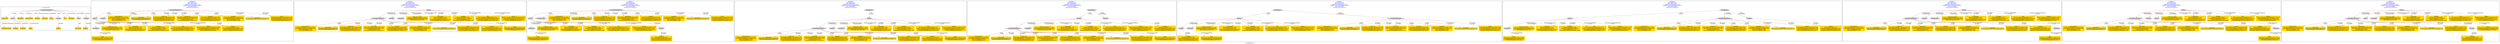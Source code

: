 digraph n0 {
fontcolor="blue"
remincross="true"
label="s28-wildlife-art.csv"
subgraph cluster_0 {
label="1-correct model"
n2[style="filled",color="white",fillcolor="lightgray",label="CulturalHeritageObject1"];
n3[shape="plaintext",style="filled",fillcolor="gold",label="Create Date"];
n4[style="filled",color="white",fillcolor="lightgray",label="Person1"];
n5[shape="plaintext",style="filled",fillcolor="gold",label="Description"];
n6[shape="plaintext",style="filled",fillcolor="gold",label="Measurements"];
n7[shape="plaintext",style="filled",fillcolor="gold",label="Materials"];
n8[shape="plaintext",style="filled",fillcolor="gold",label="Credit Line"];
n9[shape="plaintext",style="filled",fillcolor="gold",label="Owner"];
n10[style="filled",color="white",fillcolor="lightgray",label="Concept1"];
n11[shape="plaintext",style="filled",fillcolor="gold",label="Title"];
n12[shape="plaintext",style="filled",fillcolor="gold",label="ID Number"];
n13[style="filled",color="white",fillcolor="lightgray",label="Place1"];
n14[style="filled",color="white",fillcolor="lightgray",label="Concept2"];
n15[shape="plaintext",style="filled",fillcolor="gold",label="Maker Bio Country"];
n16[shape="plaintext",style="filled",fillcolor="gold",label="birthDate"];
n17[shape="plaintext",style="filled",fillcolor="gold",label="deathDate"];
n18[shape="plaintext",style="filled",fillcolor="gold",label="Maker"];
n19[shape="plaintext",style="filled",fillcolor="gold",label="Place Made"];
n20[shape="plaintext",style="filled",fillcolor="gold",label="Option1"];
n21[shape="plaintext",style="filled",fillcolor="gold",label="Category"];
}
subgraph cluster_1 {
label="candidate 0\nlink coherence:0.0\nnode coherence:0.0\nconfidence:0.651053032111413\nmapping score:0.33923989959269324\ncost:1800.020004\n-precision:0.44-recall:0.42"
n23[style="filled",color="white",fillcolor="lightgray",label="CulturalHeritageObject1"];
n24[style="filled",color="white",fillcolor="lightgray",label="Person1"];
n25[style="filled",color="white",fillcolor="lightgray",label="Concept1"];
n26[style="filled",color="white",fillcolor="lightgray",label="Document1"];
n27[shape="plaintext",style="filled",fillcolor="gold",label="Maker Bio Country\n[Person,biographicalInformation,0.598]\n[CulturalHeritageObject,description,0.247]\n[Document,classLink,0.155]"];
n28[shape="plaintext",style="filled",fillcolor="gold",label="Measurements\n[CulturalHeritageObject,extent,0.859]\n[CulturalHeritageObject,description,0.092]\n[Person,dateOfDeath,0.034]\n[Person,dateOfBirth,0.015]"];
n29[shape="plaintext",style="filled",fillcolor="gold",label="Place Made\n[CulturalHeritageObject,description,0.6]\n[Person,biographicalInformation,0.4]"];
n30[shape="plaintext",style="filled",fillcolor="gold",label="Credit Line\n[CulturalHeritageObject,provenance,0.426]\n[CulturalHeritageObject,rightsHolder,0.274]\n[CulturalHeritageObject,description,0.191]\n[Person,biographicalInformation,0.109]"];
n31[shape="plaintext",style="filled",fillcolor="gold",label="Description\n[CulturalHeritageObject,description,0.683]\n[Person,biographicalInformation,0.279]\n[Concept,prefLabel,0.021]\n[CulturalHeritageObject,extent,0.017]"];
n32[shape="plaintext",style="filled",fillcolor="gold",label="Create Date\n[Person,dateOfBirth,0.454]\n[Person,dateOfDeath,0.323]\n[CulturalHeritageObject,description,0.153]\n[CulturalHeritageObject,extent,0.071]"];
n33[shape="plaintext",style="filled",fillcolor="gold",label="Materials\n[CulturalHeritageObject,medium,0.99]\n[Person,biographicalInformation,0.006]\n[CulturalHeritageObject,description,0.003]\n[CulturalHeritageObject,extent,0.001]"];
n34[shape="plaintext",style="filled",fillcolor="gold",label="birthDate\n[Person,dateOfBirth,0.602]\n[CulturalHeritageObject,created,0.2]\n[Person,dateOfDeath,0.128]\n[CulturalHeritageObject,description,0.069]"];
n35[shape="plaintext",style="filled",fillcolor="gold",label="Title\n[Person,biographicalInformation,0.323]\n[Person,countryAssociatedWithThePerson,0.315]\n[CulturalHeritageObject,description,0.305]\n[CulturalHeritageObject,provenance,0.057]"];
n36[shape="plaintext",style="filled",fillcolor="gold",label="deathDate\n[CulturalHeritageObject,created,0.441]\n[CulturalHeritageObject,description,0.362]\n[Person,dateOfDeath,0.108]\n[Person,dateOfBirth,0.088]"];
n37[shape="plaintext",style="filled",fillcolor="gold",label="Category\n[Concept,prefLabel,0.781]\n[CulturalHeritageObject,description,0.163]\n[Person,biographicalInformation,0.049]\n[Document,columnSubClassOfLink,0.007]"];
n38[shape="plaintext",style="filled",fillcolor="gold",label="ID Number\n[CulturalHeritageObject,accessionNumber,1.0]"];
n39[shape="plaintext",style="filled",fillcolor="gold",label="Owner\n[CulturalHeritageObject,rightsHolder,0.581]\n[CulturalHeritageObject,provenance,0.249]\n[CulturalHeritageObject,description,0.103]\n[Person,biographicalInformation,0.067]"];
n40[shape="plaintext",style="filled",fillcolor="gold",label="Option1\n[Person,countryAssociatedWithThePerson,0.607]\n[CulturalHeritageObject,description,0.197]\n[CulturalHeritageObject,provenance,0.109]\n[Person,nameOfThePerson,0.087]"];
n41[shape="plaintext",style="filled",fillcolor="gold",label="Maker\n[Document,columnSubClassOfLink,0.821]\n[CulturalHeritageObject,description,0.098]\n[CulturalHeritageObject,title,0.081]"];
}
subgraph cluster_2 {
label="candidate 1\nlink coherence:0.0\nnode coherence:0.0\nconfidence:0.651053032111413\nmapping score:0.33923989959269324\ncost:1800.030006\n-precision:0.44-recall:0.42"
n43[style="filled",color="white",fillcolor="lightgray",label="Person1"];
n44[style="filled",color="white",fillcolor="lightgray",label="CulturalHeritageObject1"];
n45[style="filled",color="white",fillcolor="lightgray",label="Concept1"];
n46[style="filled",color="white",fillcolor="lightgray",label="Document1"];
n47[shape="plaintext",style="filled",fillcolor="gold",label="Maker Bio Country\n[Person,biographicalInformation,0.598]\n[CulturalHeritageObject,description,0.247]\n[Document,classLink,0.155]"];
n48[shape="plaintext",style="filled",fillcolor="gold",label="Measurements\n[CulturalHeritageObject,extent,0.859]\n[CulturalHeritageObject,description,0.092]\n[Person,dateOfDeath,0.034]\n[Person,dateOfBirth,0.015]"];
n49[shape="plaintext",style="filled",fillcolor="gold",label="Place Made\n[CulturalHeritageObject,description,0.6]\n[Person,biographicalInformation,0.4]"];
n50[shape="plaintext",style="filled",fillcolor="gold",label="Credit Line\n[CulturalHeritageObject,provenance,0.426]\n[CulturalHeritageObject,rightsHolder,0.274]\n[CulturalHeritageObject,description,0.191]\n[Person,biographicalInformation,0.109]"];
n51[shape="plaintext",style="filled",fillcolor="gold",label="Description\n[CulturalHeritageObject,description,0.683]\n[Person,biographicalInformation,0.279]\n[Concept,prefLabel,0.021]\n[CulturalHeritageObject,extent,0.017]"];
n52[shape="plaintext",style="filled",fillcolor="gold",label="Create Date\n[Person,dateOfBirth,0.454]\n[Person,dateOfDeath,0.323]\n[CulturalHeritageObject,description,0.153]\n[CulturalHeritageObject,extent,0.071]"];
n53[shape="plaintext",style="filled",fillcolor="gold",label="Materials\n[CulturalHeritageObject,medium,0.99]\n[Person,biographicalInformation,0.006]\n[CulturalHeritageObject,description,0.003]\n[CulturalHeritageObject,extent,0.001]"];
n54[shape="plaintext",style="filled",fillcolor="gold",label="birthDate\n[Person,dateOfBirth,0.602]\n[CulturalHeritageObject,created,0.2]\n[Person,dateOfDeath,0.128]\n[CulturalHeritageObject,description,0.069]"];
n55[shape="plaintext",style="filled",fillcolor="gold",label="Title\n[Person,biographicalInformation,0.323]\n[Person,countryAssociatedWithThePerson,0.315]\n[CulturalHeritageObject,description,0.305]\n[CulturalHeritageObject,provenance,0.057]"];
n56[shape="plaintext",style="filled",fillcolor="gold",label="deathDate\n[CulturalHeritageObject,created,0.441]\n[CulturalHeritageObject,description,0.362]\n[Person,dateOfDeath,0.108]\n[Person,dateOfBirth,0.088]"];
n57[shape="plaintext",style="filled",fillcolor="gold",label="Category\n[Concept,prefLabel,0.781]\n[CulturalHeritageObject,description,0.163]\n[Person,biographicalInformation,0.049]\n[Document,columnSubClassOfLink,0.007]"];
n58[shape="plaintext",style="filled",fillcolor="gold",label="ID Number\n[CulturalHeritageObject,accessionNumber,1.0]"];
n59[shape="plaintext",style="filled",fillcolor="gold",label="Owner\n[CulturalHeritageObject,rightsHolder,0.581]\n[CulturalHeritageObject,provenance,0.249]\n[CulturalHeritageObject,description,0.103]\n[Person,biographicalInformation,0.067]"];
n60[shape="plaintext",style="filled",fillcolor="gold",label="Option1\n[Person,countryAssociatedWithThePerson,0.607]\n[CulturalHeritageObject,description,0.197]\n[CulturalHeritageObject,provenance,0.109]\n[Person,nameOfThePerson,0.087]"];
n61[shape="plaintext",style="filled",fillcolor="gold",label="Maker\n[Document,columnSubClassOfLink,0.821]\n[CulturalHeritageObject,description,0.098]\n[CulturalHeritageObject,title,0.081]"];
}
subgraph cluster_3 {
label="candidate 2\nlink coherence:0.0\nnode coherence:0.0\nconfidence:0.651053032111413\nmapping score:0.33923989959269324\ncost:1900.020004\n-precision:0.42-recall:0.42"
n63[style="filled",color="white",fillcolor="lightgray",label="CulturalHeritageObject1"];
n64[style="filled",color="white",fillcolor="lightgray",label="Person1"];
n65[style="filled",color="white",fillcolor="lightgray",label="ConceptScheme1"];
n66[style="filled",color="white",fillcolor="lightgray",label="Document1"];
n67[style="filled",color="white",fillcolor="lightgray",label="Concept1"];
n68[shape="plaintext",style="filled",fillcolor="gold",label="Maker Bio Country\n[Person,biographicalInformation,0.598]\n[CulturalHeritageObject,description,0.247]\n[Document,classLink,0.155]"];
n69[shape="plaintext",style="filled",fillcolor="gold",label="Measurements\n[CulturalHeritageObject,extent,0.859]\n[CulturalHeritageObject,description,0.092]\n[Person,dateOfDeath,0.034]\n[Person,dateOfBirth,0.015]"];
n70[shape="plaintext",style="filled",fillcolor="gold",label="Place Made\n[CulturalHeritageObject,description,0.6]\n[Person,biographicalInformation,0.4]"];
n71[shape="plaintext",style="filled",fillcolor="gold",label="Credit Line\n[CulturalHeritageObject,provenance,0.426]\n[CulturalHeritageObject,rightsHolder,0.274]\n[CulturalHeritageObject,description,0.191]\n[Person,biographicalInformation,0.109]"];
n72[shape="plaintext",style="filled",fillcolor="gold",label="Description\n[CulturalHeritageObject,description,0.683]\n[Person,biographicalInformation,0.279]\n[Concept,prefLabel,0.021]\n[CulturalHeritageObject,extent,0.017]"];
n73[shape="plaintext",style="filled",fillcolor="gold",label="Create Date\n[Person,dateOfBirth,0.454]\n[Person,dateOfDeath,0.323]\n[CulturalHeritageObject,description,0.153]\n[CulturalHeritageObject,extent,0.071]"];
n74[shape="plaintext",style="filled",fillcolor="gold",label="Materials\n[CulturalHeritageObject,medium,0.99]\n[Person,biographicalInformation,0.006]\n[CulturalHeritageObject,description,0.003]\n[CulturalHeritageObject,extent,0.001]"];
n75[shape="plaintext",style="filled",fillcolor="gold",label="birthDate\n[Person,dateOfBirth,0.602]\n[CulturalHeritageObject,created,0.2]\n[Person,dateOfDeath,0.128]\n[CulturalHeritageObject,description,0.069]"];
n76[shape="plaintext",style="filled",fillcolor="gold",label="Title\n[Person,biographicalInformation,0.323]\n[Person,countryAssociatedWithThePerson,0.315]\n[CulturalHeritageObject,description,0.305]\n[CulturalHeritageObject,provenance,0.057]"];
n77[shape="plaintext",style="filled",fillcolor="gold",label="deathDate\n[CulturalHeritageObject,created,0.441]\n[CulturalHeritageObject,description,0.362]\n[Person,dateOfDeath,0.108]\n[Person,dateOfBirth,0.088]"];
n78[shape="plaintext",style="filled",fillcolor="gold",label="Category\n[Concept,prefLabel,0.781]\n[CulturalHeritageObject,description,0.163]\n[Person,biographicalInformation,0.049]\n[Document,columnSubClassOfLink,0.007]"];
n79[shape="plaintext",style="filled",fillcolor="gold",label="ID Number\n[CulturalHeritageObject,accessionNumber,1.0]"];
n80[shape="plaintext",style="filled",fillcolor="gold",label="Owner\n[CulturalHeritageObject,rightsHolder,0.581]\n[CulturalHeritageObject,provenance,0.249]\n[CulturalHeritageObject,description,0.103]\n[Person,biographicalInformation,0.067]"];
n81[shape="plaintext",style="filled",fillcolor="gold",label="Option1\n[Person,countryAssociatedWithThePerson,0.607]\n[CulturalHeritageObject,description,0.197]\n[CulturalHeritageObject,provenance,0.109]\n[Person,nameOfThePerson,0.087]"];
n82[shape="plaintext",style="filled",fillcolor="gold",label="Maker\n[Document,columnSubClassOfLink,0.821]\n[CulturalHeritageObject,description,0.098]\n[CulturalHeritageObject,title,0.081]"];
}
subgraph cluster_4 {
label="candidate 3\nlink coherence:0.0\nnode coherence:0.0\nconfidence:0.651053032111413\nmapping score:0.33923989959269324\ncost:1900.030006\n-precision:0.42-recall:0.42"
n84[style="filled",color="white",fillcolor="lightgray",label="Person1"];
n85[style="filled",color="white",fillcolor="lightgray",label="CulturalHeritageObject1"];
n86[style="filled",color="white",fillcolor="lightgray",label="Concept1"];
n87[style="filled",color="white",fillcolor="lightgray",label="Document1"];
n88[style="filled",color="white",fillcolor="lightgray",label="ProvidedCHO1"];
n89[shape="plaintext",style="filled",fillcolor="gold",label="Maker Bio Country\n[Person,biographicalInformation,0.598]\n[CulturalHeritageObject,description,0.247]\n[Document,classLink,0.155]"];
n90[shape="plaintext",style="filled",fillcolor="gold",label="Measurements\n[CulturalHeritageObject,extent,0.859]\n[CulturalHeritageObject,description,0.092]\n[Person,dateOfDeath,0.034]\n[Person,dateOfBirth,0.015]"];
n91[shape="plaintext",style="filled",fillcolor="gold",label="Place Made\n[CulturalHeritageObject,description,0.6]\n[Person,biographicalInformation,0.4]"];
n92[shape="plaintext",style="filled",fillcolor="gold",label="Credit Line\n[CulturalHeritageObject,provenance,0.426]\n[CulturalHeritageObject,rightsHolder,0.274]\n[CulturalHeritageObject,description,0.191]\n[Person,biographicalInformation,0.109]"];
n93[shape="plaintext",style="filled",fillcolor="gold",label="Description\n[CulturalHeritageObject,description,0.683]\n[Person,biographicalInformation,0.279]\n[Concept,prefLabel,0.021]\n[CulturalHeritageObject,extent,0.017]"];
n94[shape="plaintext",style="filled",fillcolor="gold",label="Create Date\n[Person,dateOfBirth,0.454]\n[Person,dateOfDeath,0.323]\n[CulturalHeritageObject,description,0.153]\n[CulturalHeritageObject,extent,0.071]"];
n95[shape="plaintext",style="filled",fillcolor="gold",label="Materials\n[CulturalHeritageObject,medium,0.99]\n[Person,biographicalInformation,0.006]\n[CulturalHeritageObject,description,0.003]\n[CulturalHeritageObject,extent,0.001]"];
n96[shape="plaintext",style="filled",fillcolor="gold",label="birthDate\n[Person,dateOfBirth,0.602]\n[CulturalHeritageObject,created,0.2]\n[Person,dateOfDeath,0.128]\n[CulturalHeritageObject,description,0.069]"];
n97[shape="plaintext",style="filled",fillcolor="gold",label="Title\n[Person,biographicalInformation,0.323]\n[Person,countryAssociatedWithThePerson,0.315]\n[CulturalHeritageObject,description,0.305]\n[CulturalHeritageObject,provenance,0.057]"];
n98[shape="plaintext",style="filled",fillcolor="gold",label="deathDate\n[CulturalHeritageObject,created,0.441]\n[CulturalHeritageObject,description,0.362]\n[Person,dateOfDeath,0.108]\n[Person,dateOfBirth,0.088]"];
n99[shape="plaintext",style="filled",fillcolor="gold",label="Category\n[Concept,prefLabel,0.781]\n[CulturalHeritageObject,description,0.163]\n[Person,biographicalInformation,0.049]\n[Document,columnSubClassOfLink,0.007]"];
n100[shape="plaintext",style="filled",fillcolor="gold",label="ID Number\n[CulturalHeritageObject,accessionNumber,1.0]"];
n101[shape="plaintext",style="filled",fillcolor="gold",label="Owner\n[CulturalHeritageObject,rightsHolder,0.581]\n[CulturalHeritageObject,provenance,0.249]\n[CulturalHeritageObject,description,0.103]\n[Person,biographicalInformation,0.067]"];
n102[shape="plaintext",style="filled",fillcolor="gold",label="Option1\n[Person,countryAssociatedWithThePerson,0.607]\n[CulturalHeritageObject,description,0.197]\n[CulturalHeritageObject,provenance,0.109]\n[Person,nameOfThePerson,0.087]"];
n103[shape="plaintext",style="filled",fillcolor="gold",label="Maker\n[Document,columnSubClassOfLink,0.821]\n[CulturalHeritageObject,description,0.098]\n[CulturalHeritageObject,title,0.081]"];
}
subgraph cluster_5 {
label="candidate 4\nlink coherence:0.0\nnode coherence:0.0\nconfidence:0.651053032111413\nmapping score:0.33923989959269324\ncost:1900.030006\n-precision:0.42-recall:0.42"
n105[style="filled",color="white",fillcolor="lightgray",label="Person1"];
n106[style="filled",color="white",fillcolor="lightgray",label="CulturalHeritageObject1"];
n107[style="filled",color="white",fillcolor="lightgray",label="Document1"];
n108[style="filled",color="white",fillcolor="lightgray",label="ProvidedCHO1"];
n109[style="filled",color="white",fillcolor="lightgray",label="Concept1"];
n110[shape="plaintext",style="filled",fillcolor="gold",label="Maker Bio Country\n[Person,biographicalInformation,0.598]\n[CulturalHeritageObject,description,0.247]\n[Document,classLink,0.155]"];
n111[shape="plaintext",style="filled",fillcolor="gold",label="Measurements\n[CulturalHeritageObject,extent,0.859]\n[CulturalHeritageObject,description,0.092]\n[Person,dateOfDeath,0.034]\n[Person,dateOfBirth,0.015]"];
n112[shape="plaintext",style="filled",fillcolor="gold",label="Place Made\n[CulturalHeritageObject,description,0.6]\n[Person,biographicalInformation,0.4]"];
n113[shape="plaintext",style="filled",fillcolor="gold",label="Credit Line\n[CulturalHeritageObject,provenance,0.426]\n[CulturalHeritageObject,rightsHolder,0.274]\n[CulturalHeritageObject,description,0.191]\n[Person,biographicalInformation,0.109]"];
n114[shape="plaintext",style="filled",fillcolor="gold",label="Description\n[CulturalHeritageObject,description,0.683]\n[Person,biographicalInformation,0.279]\n[Concept,prefLabel,0.021]\n[CulturalHeritageObject,extent,0.017]"];
n115[shape="plaintext",style="filled",fillcolor="gold",label="Create Date\n[Person,dateOfBirth,0.454]\n[Person,dateOfDeath,0.323]\n[CulturalHeritageObject,description,0.153]\n[CulturalHeritageObject,extent,0.071]"];
n116[shape="plaintext",style="filled",fillcolor="gold",label="Materials\n[CulturalHeritageObject,medium,0.99]\n[Person,biographicalInformation,0.006]\n[CulturalHeritageObject,description,0.003]\n[CulturalHeritageObject,extent,0.001]"];
n117[shape="plaintext",style="filled",fillcolor="gold",label="birthDate\n[Person,dateOfBirth,0.602]\n[CulturalHeritageObject,created,0.2]\n[Person,dateOfDeath,0.128]\n[CulturalHeritageObject,description,0.069]"];
n118[shape="plaintext",style="filled",fillcolor="gold",label="Title\n[Person,biographicalInformation,0.323]\n[Person,countryAssociatedWithThePerson,0.315]\n[CulturalHeritageObject,description,0.305]\n[CulturalHeritageObject,provenance,0.057]"];
n119[shape="plaintext",style="filled",fillcolor="gold",label="deathDate\n[CulturalHeritageObject,created,0.441]\n[CulturalHeritageObject,description,0.362]\n[Person,dateOfDeath,0.108]\n[Person,dateOfBirth,0.088]"];
n120[shape="plaintext",style="filled",fillcolor="gold",label="Category\n[Concept,prefLabel,0.781]\n[CulturalHeritageObject,description,0.163]\n[Person,biographicalInformation,0.049]\n[Document,columnSubClassOfLink,0.007]"];
n121[shape="plaintext",style="filled",fillcolor="gold",label="ID Number\n[CulturalHeritageObject,accessionNumber,1.0]"];
n122[shape="plaintext",style="filled",fillcolor="gold",label="Owner\n[CulturalHeritageObject,rightsHolder,0.581]\n[CulturalHeritageObject,provenance,0.249]\n[CulturalHeritageObject,description,0.103]\n[Person,biographicalInformation,0.067]"];
n123[shape="plaintext",style="filled",fillcolor="gold",label="Option1\n[Person,countryAssociatedWithThePerson,0.607]\n[CulturalHeritageObject,description,0.197]\n[CulturalHeritageObject,provenance,0.109]\n[Person,nameOfThePerson,0.087]"];
n124[shape="plaintext",style="filled",fillcolor="gold",label="Maker\n[Document,columnSubClassOfLink,0.821]\n[CulturalHeritageObject,description,0.098]\n[CulturalHeritageObject,title,0.081]"];
}
subgraph cluster_6 {
label="candidate 5\nlink coherence:0.0\nnode coherence:0.0\nconfidence:0.651053032111413\nmapping score:0.33923989959269324\ncost:1900.030006\n-precision:0.42-recall:0.42"
n126[style="filled",color="white",fillcolor="lightgray",label="Person1"];
n127[style="filled",color="white",fillcolor="lightgray",label="Concept1"];
n128[style="filled",color="white",fillcolor="lightgray",label="Document1"];
n129[style="filled",color="white",fillcolor="lightgray",label="ProvidedCHO1"];
n130[style="filled",color="white",fillcolor="lightgray",label="CulturalHeritageObject1"];
n131[shape="plaintext",style="filled",fillcolor="gold",label="Maker Bio Country\n[Person,biographicalInformation,0.598]\n[CulturalHeritageObject,description,0.247]\n[Document,classLink,0.155]"];
n132[shape="plaintext",style="filled",fillcolor="gold",label="Measurements\n[CulturalHeritageObject,extent,0.859]\n[CulturalHeritageObject,description,0.092]\n[Person,dateOfDeath,0.034]\n[Person,dateOfBirth,0.015]"];
n133[shape="plaintext",style="filled",fillcolor="gold",label="Place Made\n[CulturalHeritageObject,description,0.6]\n[Person,biographicalInformation,0.4]"];
n134[shape="plaintext",style="filled",fillcolor="gold",label="Credit Line\n[CulturalHeritageObject,provenance,0.426]\n[CulturalHeritageObject,rightsHolder,0.274]\n[CulturalHeritageObject,description,0.191]\n[Person,biographicalInformation,0.109]"];
n135[shape="plaintext",style="filled",fillcolor="gold",label="Description\n[CulturalHeritageObject,description,0.683]\n[Person,biographicalInformation,0.279]\n[Concept,prefLabel,0.021]\n[CulturalHeritageObject,extent,0.017]"];
n136[shape="plaintext",style="filled",fillcolor="gold",label="Create Date\n[Person,dateOfBirth,0.454]\n[Person,dateOfDeath,0.323]\n[CulturalHeritageObject,description,0.153]\n[CulturalHeritageObject,extent,0.071]"];
n137[shape="plaintext",style="filled",fillcolor="gold",label="Materials\n[CulturalHeritageObject,medium,0.99]\n[Person,biographicalInformation,0.006]\n[CulturalHeritageObject,description,0.003]\n[CulturalHeritageObject,extent,0.001]"];
n138[shape="plaintext",style="filled",fillcolor="gold",label="birthDate\n[Person,dateOfBirth,0.602]\n[CulturalHeritageObject,created,0.2]\n[Person,dateOfDeath,0.128]\n[CulturalHeritageObject,description,0.069]"];
n139[shape="plaintext",style="filled",fillcolor="gold",label="Title\n[Person,biographicalInformation,0.323]\n[Person,countryAssociatedWithThePerson,0.315]\n[CulturalHeritageObject,description,0.305]\n[CulturalHeritageObject,provenance,0.057]"];
n140[shape="plaintext",style="filled",fillcolor="gold",label="deathDate\n[CulturalHeritageObject,created,0.441]\n[CulturalHeritageObject,description,0.362]\n[Person,dateOfDeath,0.108]\n[Person,dateOfBirth,0.088]"];
n141[shape="plaintext",style="filled",fillcolor="gold",label="Category\n[Concept,prefLabel,0.781]\n[CulturalHeritageObject,description,0.163]\n[Person,biographicalInformation,0.049]\n[Document,columnSubClassOfLink,0.007]"];
n142[shape="plaintext",style="filled",fillcolor="gold",label="ID Number\n[CulturalHeritageObject,accessionNumber,1.0]"];
n143[shape="plaintext",style="filled",fillcolor="gold",label="Owner\n[CulturalHeritageObject,rightsHolder,0.581]\n[CulturalHeritageObject,provenance,0.249]\n[CulturalHeritageObject,description,0.103]\n[Person,biographicalInformation,0.067]"];
n144[shape="plaintext",style="filled",fillcolor="gold",label="Option1\n[Person,countryAssociatedWithThePerson,0.607]\n[CulturalHeritageObject,description,0.197]\n[CulturalHeritageObject,provenance,0.109]\n[Person,nameOfThePerson,0.087]"];
n145[shape="plaintext",style="filled",fillcolor="gold",label="Maker\n[Document,columnSubClassOfLink,0.821]\n[CulturalHeritageObject,description,0.098]\n[CulturalHeritageObject,title,0.081]"];
}
subgraph cluster_7 {
label="candidate 6\nlink coherence:0.0\nnode coherence:0.0\nconfidence:0.651053032111413\nmapping score:0.33923989959269324\ncost:1900.030006\n-precision:0.42-recall:0.42"
n147[style="filled",color="white",fillcolor="lightgray",label="Person1"];
n148[style="filled",color="white",fillcolor="lightgray",label="Document1"];
n149[style="filled",color="white",fillcolor="lightgray",label="ProvidedCHO1"];
n150[style="filled",color="white",fillcolor="lightgray",label="CulturalHeritageObject1"];
n151[style="filled",color="white",fillcolor="lightgray",label="Concept1"];
n152[shape="plaintext",style="filled",fillcolor="gold",label="Maker Bio Country\n[Person,biographicalInformation,0.598]\n[CulturalHeritageObject,description,0.247]\n[Document,classLink,0.155]"];
n153[shape="plaintext",style="filled",fillcolor="gold",label="Measurements\n[CulturalHeritageObject,extent,0.859]\n[CulturalHeritageObject,description,0.092]\n[Person,dateOfDeath,0.034]\n[Person,dateOfBirth,0.015]"];
n154[shape="plaintext",style="filled",fillcolor="gold",label="Place Made\n[CulturalHeritageObject,description,0.6]\n[Person,biographicalInformation,0.4]"];
n155[shape="plaintext",style="filled",fillcolor="gold",label="Credit Line\n[CulturalHeritageObject,provenance,0.426]\n[CulturalHeritageObject,rightsHolder,0.274]\n[CulturalHeritageObject,description,0.191]\n[Person,biographicalInformation,0.109]"];
n156[shape="plaintext",style="filled",fillcolor="gold",label="Description\n[CulturalHeritageObject,description,0.683]\n[Person,biographicalInformation,0.279]\n[Concept,prefLabel,0.021]\n[CulturalHeritageObject,extent,0.017]"];
n157[shape="plaintext",style="filled",fillcolor="gold",label="Create Date\n[Person,dateOfBirth,0.454]\n[Person,dateOfDeath,0.323]\n[CulturalHeritageObject,description,0.153]\n[CulturalHeritageObject,extent,0.071]"];
n158[shape="plaintext",style="filled",fillcolor="gold",label="Materials\n[CulturalHeritageObject,medium,0.99]\n[Person,biographicalInformation,0.006]\n[CulturalHeritageObject,description,0.003]\n[CulturalHeritageObject,extent,0.001]"];
n159[shape="plaintext",style="filled",fillcolor="gold",label="birthDate\n[Person,dateOfBirth,0.602]\n[CulturalHeritageObject,created,0.2]\n[Person,dateOfDeath,0.128]\n[CulturalHeritageObject,description,0.069]"];
n160[shape="plaintext",style="filled",fillcolor="gold",label="Title\n[Person,biographicalInformation,0.323]\n[Person,countryAssociatedWithThePerson,0.315]\n[CulturalHeritageObject,description,0.305]\n[CulturalHeritageObject,provenance,0.057]"];
n161[shape="plaintext",style="filled",fillcolor="gold",label="deathDate\n[CulturalHeritageObject,created,0.441]\n[CulturalHeritageObject,description,0.362]\n[Person,dateOfDeath,0.108]\n[Person,dateOfBirth,0.088]"];
n162[shape="plaintext",style="filled",fillcolor="gold",label="Category\n[Concept,prefLabel,0.781]\n[CulturalHeritageObject,description,0.163]\n[Person,biographicalInformation,0.049]\n[Document,columnSubClassOfLink,0.007]"];
n163[shape="plaintext",style="filled",fillcolor="gold",label="ID Number\n[CulturalHeritageObject,accessionNumber,1.0]"];
n164[shape="plaintext",style="filled",fillcolor="gold",label="Owner\n[CulturalHeritageObject,rightsHolder,0.581]\n[CulturalHeritageObject,provenance,0.249]\n[CulturalHeritageObject,description,0.103]\n[Person,biographicalInformation,0.067]"];
n165[shape="plaintext",style="filled",fillcolor="gold",label="Option1\n[Person,countryAssociatedWithThePerson,0.607]\n[CulturalHeritageObject,description,0.197]\n[CulturalHeritageObject,provenance,0.109]\n[Person,nameOfThePerson,0.087]"];
n166[shape="plaintext",style="filled",fillcolor="gold",label="Maker\n[Document,columnSubClassOfLink,0.821]\n[CulturalHeritageObject,description,0.098]\n[CulturalHeritageObject,title,0.081]"];
}
subgraph cluster_8 {
label="candidate 7\nlink coherence:0.0\nnode coherence:0.0\nconfidence:0.651053032111413\nmapping score:0.33923989959269324\ncost:1900.030006\n-precision:0.42-recall:0.42"
n168[style="filled",color="white",fillcolor="lightgray",label="Person1"];
n169[style="filled",color="white",fillcolor="lightgray",label="CulturalHeritageObject1"];
n170[style="filled",color="white",fillcolor="lightgray",label="Concept1"];
n171[style="filled",color="white",fillcolor="lightgray",label="OnlineAccount1"];
n172[style="filled",color="white",fillcolor="lightgray",label="Document1"];
n173[shape="plaintext",style="filled",fillcolor="gold",label="Maker Bio Country\n[Person,biographicalInformation,0.598]\n[CulturalHeritageObject,description,0.247]\n[Document,classLink,0.155]"];
n174[shape="plaintext",style="filled",fillcolor="gold",label="Measurements\n[CulturalHeritageObject,extent,0.859]\n[CulturalHeritageObject,description,0.092]\n[Person,dateOfDeath,0.034]\n[Person,dateOfBirth,0.015]"];
n175[shape="plaintext",style="filled",fillcolor="gold",label="Place Made\n[CulturalHeritageObject,description,0.6]\n[Person,biographicalInformation,0.4]"];
n176[shape="plaintext",style="filled",fillcolor="gold",label="Credit Line\n[CulturalHeritageObject,provenance,0.426]\n[CulturalHeritageObject,rightsHolder,0.274]\n[CulturalHeritageObject,description,0.191]\n[Person,biographicalInformation,0.109]"];
n177[shape="plaintext",style="filled",fillcolor="gold",label="Description\n[CulturalHeritageObject,description,0.683]\n[Person,biographicalInformation,0.279]\n[Concept,prefLabel,0.021]\n[CulturalHeritageObject,extent,0.017]"];
n178[shape="plaintext",style="filled",fillcolor="gold",label="Create Date\n[Person,dateOfBirth,0.454]\n[Person,dateOfDeath,0.323]\n[CulturalHeritageObject,description,0.153]\n[CulturalHeritageObject,extent,0.071]"];
n179[shape="plaintext",style="filled",fillcolor="gold",label="Materials\n[CulturalHeritageObject,medium,0.99]\n[Person,biographicalInformation,0.006]\n[CulturalHeritageObject,description,0.003]\n[CulturalHeritageObject,extent,0.001]"];
n180[shape="plaintext",style="filled",fillcolor="gold",label="birthDate\n[Person,dateOfBirth,0.602]\n[CulturalHeritageObject,created,0.2]\n[Person,dateOfDeath,0.128]\n[CulturalHeritageObject,description,0.069]"];
n181[shape="plaintext",style="filled",fillcolor="gold",label="Title\n[Person,biographicalInformation,0.323]\n[Person,countryAssociatedWithThePerson,0.315]\n[CulturalHeritageObject,description,0.305]\n[CulturalHeritageObject,provenance,0.057]"];
n182[shape="plaintext",style="filled",fillcolor="gold",label="deathDate\n[CulturalHeritageObject,created,0.441]\n[CulturalHeritageObject,description,0.362]\n[Person,dateOfDeath,0.108]\n[Person,dateOfBirth,0.088]"];
n183[shape="plaintext",style="filled",fillcolor="gold",label="Category\n[Concept,prefLabel,0.781]\n[CulturalHeritageObject,description,0.163]\n[Person,biographicalInformation,0.049]\n[Document,columnSubClassOfLink,0.007]"];
n184[shape="plaintext",style="filled",fillcolor="gold",label="ID Number\n[CulturalHeritageObject,accessionNumber,1.0]"];
n185[shape="plaintext",style="filled",fillcolor="gold",label="Owner\n[CulturalHeritageObject,rightsHolder,0.581]\n[CulturalHeritageObject,provenance,0.249]\n[CulturalHeritageObject,description,0.103]\n[Person,biographicalInformation,0.067]"];
n186[shape="plaintext",style="filled",fillcolor="gold",label="Option1\n[Person,countryAssociatedWithThePerson,0.607]\n[CulturalHeritageObject,description,0.197]\n[CulturalHeritageObject,provenance,0.109]\n[Person,nameOfThePerson,0.087]"];
n187[shape="plaintext",style="filled",fillcolor="gold",label="Maker\n[Document,columnSubClassOfLink,0.821]\n[CulturalHeritageObject,description,0.098]\n[CulturalHeritageObject,title,0.081]"];
}
subgraph cluster_9 {
label="candidate 8\nlink coherence:0.0\nnode coherence:0.0\nconfidence:0.651053032111413\nmapping score:0.33923989959269324\ncost:1900.030006\n-precision:0.42-recall:0.42"
n189[style="filled",color="white",fillcolor="lightgray",label="Person1"];
n190[style="filled",color="white",fillcolor="lightgray",label="CulturalHeritageObject1"];
n191[style="filled",color="white",fillcolor="lightgray",label="Concept1"];
n192[style="filled",color="white",fillcolor="lightgray",label="Person1"];
n193[style="filled",color="white",fillcolor="lightgray",label="Document1"];
n194[shape="plaintext",style="filled",fillcolor="gold",label="Maker Bio Country\n[Person,biographicalInformation,0.598]\n[CulturalHeritageObject,description,0.247]\n[Document,classLink,0.155]"];
n195[shape="plaintext",style="filled",fillcolor="gold",label="Measurements\n[CulturalHeritageObject,extent,0.859]\n[CulturalHeritageObject,description,0.092]\n[Person,dateOfDeath,0.034]\n[Person,dateOfBirth,0.015]"];
n196[shape="plaintext",style="filled",fillcolor="gold",label="Place Made\n[CulturalHeritageObject,description,0.6]\n[Person,biographicalInformation,0.4]"];
n197[shape="plaintext",style="filled",fillcolor="gold",label="Credit Line\n[CulturalHeritageObject,provenance,0.426]\n[CulturalHeritageObject,rightsHolder,0.274]\n[CulturalHeritageObject,description,0.191]\n[Person,biographicalInformation,0.109]"];
n198[shape="plaintext",style="filled",fillcolor="gold",label="Description\n[CulturalHeritageObject,description,0.683]\n[Person,biographicalInformation,0.279]\n[Concept,prefLabel,0.021]\n[CulturalHeritageObject,extent,0.017]"];
n199[shape="plaintext",style="filled",fillcolor="gold",label="Create Date\n[Person,dateOfBirth,0.454]\n[Person,dateOfDeath,0.323]\n[CulturalHeritageObject,description,0.153]\n[CulturalHeritageObject,extent,0.071]"];
n200[shape="plaintext",style="filled",fillcolor="gold",label="Materials\n[CulturalHeritageObject,medium,0.99]\n[Person,biographicalInformation,0.006]\n[CulturalHeritageObject,description,0.003]\n[CulturalHeritageObject,extent,0.001]"];
n201[shape="plaintext",style="filled",fillcolor="gold",label="birthDate\n[Person,dateOfBirth,0.602]\n[CulturalHeritageObject,created,0.2]\n[Person,dateOfDeath,0.128]\n[CulturalHeritageObject,description,0.069]"];
n202[shape="plaintext",style="filled",fillcolor="gold",label="Title\n[Person,biographicalInformation,0.323]\n[Person,countryAssociatedWithThePerson,0.315]\n[CulturalHeritageObject,description,0.305]\n[CulturalHeritageObject,provenance,0.057]"];
n203[shape="plaintext",style="filled",fillcolor="gold",label="deathDate\n[CulturalHeritageObject,created,0.441]\n[CulturalHeritageObject,description,0.362]\n[Person,dateOfDeath,0.108]\n[Person,dateOfBirth,0.088]"];
n204[shape="plaintext",style="filled",fillcolor="gold",label="Category\n[Concept,prefLabel,0.781]\n[CulturalHeritageObject,description,0.163]\n[Person,biographicalInformation,0.049]\n[Document,columnSubClassOfLink,0.007]"];
n205[shape="plaintext",style="filled",fillcolor="gold",label="ID Number\n[CulturalHeritageObject,accessionNumber,1.0]"];
n206[shape="plaintext",style="filled",fillcolor="gold",label="Owner\n[CulturalHeritageObject,rightsHolder,0.581]\n[CulturalHeritageObject,provenance,0.249]\n[CulturalHeritageObject,description,0.103]\n[Person,biographicalInformation,0.067]"];
n207[shape="plaintext",style="filled",fillcolor="gold",label="Option1\n[Person,countryAssociatedWithThePerson,0.607]\n[CulturalHeritageObject,description,0.197]\n[CulturalHeritageObject,provenance,0.109]\n[Person,nameOfThePerson,0.087]"];
n208[shape="plaintext",style="filled",fillcolor="gold",label="Maker\n[Document,columnSubClassOfLink,0.821]\n[CulturalHeritageObject,description,0.098]\n[CulturalHeritageObject,title,0.081]"];
}
subgraph cluster_10 {
label="candidate 9\nlink coherence:0.0\nnode coherence:0.0\nconfidence:0.651053032111413\nmapping score:0.33923989959269324\ncost:1900.030006\n-precision:0.42-recall:0.42"
n210[style="filled",color="white",fillcolor="lightgray",label="Person1"];
n211[style="filled",color="white",fillcolor="lightgray",label="CulturalHeritageObject1"];
n212[style="filled",color="white",fillcolor="lightgray",label="Place1"];
n213[style="filled",color="white",fillcolor="lightgray",label="Document1"];
n214[style="filled",color="white",fillcolor="lightgray",label="Concept1"];
n215[shape="plaintext",style="filled",fillcolor="gold",label="Maker Bio Country\n[Person,biographicalInformation,0.598]\n[CulturalHeritageObject,description,0.247]\n[Document,classLink,0.155]"];
n216[shape="plaintext",style="filled",fillcolor="gold",label="Measurements\n[CulturalHeritageObject,extent,0.859]\n[CulturalHeritageObject,description,0.092]\n[Person,dateOfDeath,0.034]\n[Person,dateOfBirth,0.015]"];
n217[shape="plaintext",style="filled",fillcolor="gold",label="Place Made\n[CulturalHeritageObject,description,0.6]\n[Person,biographicalInformation,0.4]"];
n218[shape="plaintext",style="filled",fillcolor="gold",label="Credit Line\n[CulturalHeritageObject,provenance,0.426]\n[CulturalHeritageObject,rightsHolder,0.274]\n[CulturalHeritageObject,description,0.191]\n[Person,biographicalInformation,0.109]"];
n219[shape="plaintext",style="filled",fillcolor="gold",label="Description\n[CulturalHeritageObject,description,0.683]\n[Person,biographicalInformation,0.279]\n[Concept,prefLabel,0.021]\n[CulturalHeritageObject,extent,0.017]"];
n220[shape="plaintext",style="filled",fillcolor="gold",label="Create Date\n[Person,dateOfBirth,0.454]\n[Person,dateOfDeath,0.323]\n[CulturalHeritageObject,description,0.153]\n[CulturalHeritageObject,extent,0.071]"];
n221[shape="plaintext",style="filled",fillcolor="gold",label="Materials\n[CulturalHeritageObject,medium,0.99]\n[Person,biographicalInformation,0.006]\n[CulturalHeritageObject,description,0.003]\n[CulturalHeritageObject,extent,0.001]"];
n222[shape="plaintext",style="filled",fillcolor="gold",label="birthDate\n[Person,dateOfBirth,0.602]\n[CulturalHeritageObject,created,0.2]\n[Person,dateOfDeath,0.128]\n[CulturalHeritageObject,description,0.069]"];
n223[shape="plaintext",style="filled",fillcolor="gold",label="Title\n[Person,biographicalInformation,0.323]\n[Person,countryAssociatedWithThePerson,0.315]\n[CulturalHeritageObject,description,0.305]\n[CulturalHeritageObject,provenance,0.057]"];
n224[shape="plaintext",style="filled",fillcolor="gold",label="deathDate\n[CulturalHeritageObject,created,0.441]\n[CulturalHeritageObject,description,0.362]\n[Person,dateOfDeath,0.108]\n[Person,dateOfBirth,0.088]"];
n225[shape="plaintext",style="filled",fillcolor="gold",label="Category\n[Concept,prefLabel,0.781]\n[CulturalHeritageObject,description,0.163]\n[Person,biographicalInformation,0.049]\n[Document,columnSubClassOfLink,0.007]"];
n226[shape="plaintext",style="filled",fillcolor="gold",label="ID Number\n[CulturalHeritageObject,accessionNumber,1.0]"];
n227[shape="plaintext",style="filled",fillcolor="gold",label="Owner\n[CulturalHeritageObject,rightsHolder,0.581]\n[CulturalHeritageObject,provenance,0.249]\n[CulturalHeritageObject,description,0.103]\n[Person,biographicalInformation,0.067]"];
n228[shape="plaintext",style="filled",fillcolor="gold",label="Option1\n[Person,countryAssociatedWithThePerson,0.607]\n[CulturalHeritageObject,description,0.197]\n[CulturalHeritageObject,provenance,0.109]\n[Person,nameOfThePerson,0.087]"];
n229[shape="plaintext",style="filled",fillcolor="gold",label="Maker\n[Document,columnSubClassOfLink,0.821]\n[CulturalHeritageObject,description,0.098]\n[CulturalHeritageObject,title,0.081]"];
}
n2 -> n3[color="brown",fontcolor="black",label="created"]
n2 -> n4[color="brown",fontcolor="black",label="creator"]
n2 -> n5[color="brown",fontcolor="black",label="description"]
n2 -> n6[color="brown",fontcolor="black",label="extent"]
n2 -> n7[color="brown",fontcolor="black",label="medium"]
n2 -> n8[color="brown",fontcolor="black",label="provenance"]
n2 -> n9[color="brown",fontcolor="black",label="rightsHolder"]
n2 -> n10[color="brown",fontcolor="black",label="subject"]
n2 -> n11[color="brown",fontcolor="black",label="title"]
n2 -> n12[color="brown",fontcolor="black",label="accessionNumber"]
n2 -> n13[color="brown",fontcolor="black",label="associatedPlace"]
n2 -> n14[color="brown",fontcolor="black",label="hasType"]
n4 -> n15[color="brown",fontcolor="black",label="biographicalInformation"]
n4 -> n16[color="brown",fontcolor="black",label="dateOfBirth"]
n4 -> n17[color="brown",fontcolor="black",label="dateOfDeath"]
n4 -> n18[color="brown",fontcolor="black",label="nameOfThePerson"]
n13 -> n19[color="brown",fontcolor="black",label="label"]
n10 -> n20[color="brown",fontcolor="black",label="prefLabel"]
n14 -> n21[color="brown",fontcolor="black",label="prefLabel"]
n23 -> n24[color="brown",fontcolor="black",label="sitter\nw=100.0"]
n23 -> n25[color="brown",fontcolor="black",label="hasType\nw=100.010002"]
n24 -> n26[color="brown",fontcolor="black",label="workplaceHomepage\nw=100.010002"]
n24 -> n27[color="brown",fontcolor="black",label="biographicalInformation\nw=100.0"]
n23 -> n28[color="brown",fontcolor="black",label="extent\nw=100.0"]
n23 -> n29[color="brown",fontcolor="black",label="description\nw=100.0"]
n23 -> n30[color="brown",fontcolor="black",label="provenance\nw=100.0"]
n23 -> n31[color="brown",fontcolor="black",label="description\nw=100.0"]
n24 -> n32[color="brown",fontcolor="black",label="dateOfBirth\nw=100.0"]
n23 -> n33[color="brown",fontcolor="black",label="medium\nw=100.0"]
n24 -> n34[color="brown",fontcolor="black",label="dateOfBirth\nw=100.0"]
n24 -> n35[color="brown",fontcolor="black",label="biographicalInformation\nw=100.0"]
n23 -> n36[color="brown",fontcolor="black",label="created\nw=100.0"]
n25 -> n37[color="brown",fontcolor="black",label="prefLabel\nw=100.0"]
n23 -> n38[color="brown",fontcolor="black",label="accessionNumber\nw=100.0"]
n23 -> n39[color="brown",fontcolor="black",label="rightsHolder\nw=100.0"]
n24 -> n40[color="brown",fontcolor="black",label="countryAssociatedWithThePerson\nw=100.0"]
n26 -> n41[color="brown",fontcolor="black",label="columnSubClassOfLink\nw=100.0"]
n43 -> n44[color="brown",fontcolor="black",label="mappingRelation\nw=100.010002"]
n43 -> n45[color="brown",fontcolor="black",label="mappingRelation\nw=100.010002"]
n43 -> n46[color="brown",fontcolor="black",label="workplaceHomepage\nw=100.010002"]
n43 -> n47[color="brown",fontcolor="black",label="biographicalInformation\nw=100.0"]
n44 -> n48[color="brown",fontcolor="black",label="extent\nw=100.0"]
n44 -> n49[color="brown",fontcolor="black",label="description\nw=100.0"]
n44 -> n50[color="brown",fontcolor="black",label="provenance\nw=100.0"]
n44 -> n51[color="brown",fontcolor="black",label="description\nw=100.0"]
n43 -> n52[color="brown",fontcolor="black",label="dateOfBirth\nw=100.0"]
n44 -> n53[color="brown",fontcolor="black",label="medium\nw=100.0"]
n43 -> n54[color="brown",fontcolor="black",label="dateOfBirth\nw=100.0"]
n43 -> n55[color="brown",fontcolor="black",label="biographicalInformation\nw=100.0"]
n44 -> n56[color="brown",fontcolor="black",label="created\nw=100.0"]
n45 -> n57[color="brown",fontcolor="black",label="prefLabel\nw=100.0"]
n44 -> n58[color="brown",fontcolor="black",label="accessionNumber\nw=100.0"]
n44 -> n59[color="brown",fontcolor="black",label="rightsHolder\nw=100.0"]
n43 -> n60[color="brown",fontcolor="black",label="countryAssociatedWithThePerson\nw=100.0"]
n46 -> n61[color="brown",fontcolor="black",label="columnSubClassOfLink\nw=100.0"]
n63 -> n64[color="brown",fontcolor="black",label="sitter\nw=100.0"]
n63 -> n65[color="brown",fontcolor="black",label="topConceptOf\nw=100.010002"]
n64 -> n66[color="brown",fontcolor="black",label="workplaceHomepage\nw=100.010002"]
n65 -> n67[color="brown",fontcolor="black",label="hasTopConcept\nw=100.0"]
n64 -> n68[color="brown",fontcolor="black",label="biographicalInformation\nw=100.0"]
n63 -> n69[color="brown",fontcolor="black",label="extent\nw=100.0"]
n63 -> n70[color="brown",fontcolor="black",label="description\nw=100.0"]
n63 -> n71[color="brown",fontcolor="black",label="provenance\nw=100.0"]
n63 -> n72[color="brown",fontcolor="black",label="description\nw=100.0"]
n64 -> n73[color="brown",fontcolor="black",label="dateOfBirth\nw=100.0"]
n63 -> n74[color="brown",fontcolor="black",label="medium\nw=100.0"]
n64 -> n75[color="brown",fontcolor="black",label="dateOfBirth\nw=100.0"]
n64 -> n76[color="brown",fontcolor="black",label="biographicalInformation\nw=100.0"]
n63 -> n77[color="brown",fontcolor="black",label="created\nw=100.0"]
n67 -> n78[color="brown",fontcolor="black",label="prefLabel\nw=100.0"]
n63 -> n79[color="brown",fontcolor="black",label="accessionNumber\nw=100.0"]
n63 -> n80[color="brown",fontcolor="black",label="rightsHolder\nw=100.0"]
n64 -> n81[color="brown",fontcolor="black",label="countryAssociatedWithThePerson\nw=100.0"]
n66 -> n82[color="brown",fontcolor="black",label="columnSubClassOfLink\nw=100.0"]
n84 -> n85[color="brown",fontcolor="black",label="mappingRelation\nw=100.010002"]
n84 -> n86[color="brown",fontcolor="black",label="mappingRelation\nw=100.010002"]
n84 -> n87[color="brown",fontcolor="black",label="workplaceHomepage\nw=100.010002"]
n88 -> n84[color="brown",fontcolor="black",label="sitter\nw=100.0"]
n84 -> n89[color="brown",fontcolor="black",label="biographicalInformation\nw=100.0"]
n85 -> n90[color="brown",fontcolor="black",label="extent\nw=100.0"]
n85 -> n91[color="brown",fontcolor="black",label="description\nw=100.0"]
n85 -> n92[color="brown",fontcolor="black",label="provenance\nw=100.0"]
n85 -> n93[color="brown",fontcolor="black",label="description\nw=100.0"]
n84 -> n94[color="brown",fontcolor="black",label="dateOfBirth\nw=100.0"]
n85 -> n95[color="brown",fontcolor="black",label="medium\nw=100.0"]
n84 -> n96[color="brown",fontcolor="black",label="dateOfBirth\nw=100.0"]
n84 -> n97[color="brown",fontcolor="black",label="biographicalInformation\nw=100.0"]
n85 -> n98[color="brown",fontcolor="black",label="created\nw=100.0"]
n86 -> n99[color="brown",fontcolor="black",label="prefLabel\nw=100.0"]
n85 -> n100[color="brown",fontcolor="black",label="accessionNumber\nw=100.0"]
n85 -> n101[color="brown",fontcolor="black",label="rightsHolder\nw=100.0"]
n84 -> n102[color="brown",fontcolor="black",label="countryAssociatedWithThePerson\nw=100.0"]
n87 -> n103[color="brown",fontcolor="black",label="columnSubClassOfLink\nw=100.0"]
n105 -> n106[color="brown",fontcolor="black",label="mappingRelation\nw=100.010002"]
n105 -> n107[color="brown",fontcolor="black",label="workplaceHomepage\nw=100.010002"]
n108 -> n105[color="brown",fontcolor="black",label="sitter\nw=100.0"]
n108 -> n109[color="brown",fontcolor="black",label="hasType\nw=100.010002"]
n105 -> n110[color="brown",fontcolor="black",label="biographicalInformation\nw=100.0"]
n106 -> n111[color="brown",fontcolor="black",label="extent\nw=100.0"]
n106 -> n112[color="brown",fontcolor="black",label="description\nw=100.0"]
n106 -> n113[color="brown",fontcolor="black",label="provenance\nw=100.0"]
n106 -> n114[color="brown",fontcolor="black",label="description\nw=100.0"]
n105 -> n115[color="brown",fontcolor="black",label="dateOfBirth\nw=100.0"]
n106 -> n116[color="brown",fontcolor="black",label="medium\nw=100.0"]
n105 -> n117[color="brown",fontcolor="black",label="dateOfBirth\nw=100.0"]
n105 -> n118[color="brown",fontcolor="black",label="biographicalInformation\nw=100.0"]
n106 -> n119[color="brown",fontcolor="black",label="created\nw=100.0"]
n109 -> n120[color="brown",fontcolor="black",label="prefLabel\nw=100.0"]
n106 -> n121[color="brown",fontcolor="black",label="accessionNumber\nw=100.0"]
n106 -> n122[color="brown",fontcolor="black",label="rightsHolder\nw=100.0"]
n105 -> n123[color="brown",fontcolor="black",label="countryAssociatedWithThePerson\nw=100.0"]
n107 -> n124[color="brown",fontcolor="black",label="columnSubClassOfLink\nw=100.0"]
n126 -> n127[color="brown",fontcolor="black",label="mappingRelation\nw=100.010002"]
n126 -> n128[color="brown",fontcolor="black",label="workplaceHomepage\nw=100.010002"]
n129 -> n130[color="brown",fontcolor="black",label="hasType\nw=100.010002"]
n129 -> n126[color="brown",fontcolor="black",label="sitter\nw=100.0"]
n126 -> n131[color="brown",fontcolor="black",label="biographicalInformation\nw=100.0"]
n130 -> n132[color="brown",fontcolor="black",label="extent\nw=100.0"]
n130 -> n133[color="brown",fontcolor="black",label="description\nw=100.0"]
n130 -> n134[color="brown",fontcolor="black",label="provenance\nw=100.0"]
n130 -> n135[color="brown",fontcolor="black",label="description\nw=100.0"]
n126 -> n136[color="brown",fontcolor="black",label="dateOfBirth\nw=100.0"]
n130 -> n137[color="brown",fontcolor="black",label="medium\nw=100.0"]
n126 -> n138[color="brown",fontcolor="black",label="dateOfBirth\nw=100.0"]
n126 -> n139[color="brown",fontcolor="black",label="biographicalInformation\nw=100.0"]
n130 -> n140[color="brown",fontcolor="black",label="created\nw=100.0"]
n127 -> n141[color="brown",fontcolor="black",label="prefLabel\nw=100.0"]
n130 -> n142[color="brown",fontcolor="black",label="accessionNumber\nw=100.0"]
n130 -> n143[color="brown",fontcolor="black",label="rightsHolder\nw=100.0"]
n126 -> n144[color="brown",fontcolor="black",label="countryAssociatedWithThePerson\nw=100.0"]
n128 -> n145[color="brown",fontcolor="black",label="columnSubClassOfLink\nw=100.0"]
n147 -> n148[color="brown",fontcolor="black",label="workplaceHomepage\nw=100.010002"]
n149 -> n150[color="brown",fontcolor="black",label="hasType\nw=100.010002"]
n149 -> n147[color="brown",fontcolor="black",label="sitter\nw=100.0"]
n149 -> n151[color="brown",fontcolor="black",label="hasType\nw=100.010002"]
n147 -> n152[color="brown",fontcolor="black",label="biographicalInformation\nw=100.0"]
n150 -> n153[color="brown",fontcolor="black",label="extent\nw=100.0"]
n150 -> n154[color="brown",fontcolor="black",label="description\nw=100.0"]
n150 -> n155[color="brown",fontcolor="black",label="provenance\nw=100.0"]
n150 -> n156[color="brown",fontcolor="black",label="description\nw=100.0"]
n147 -> n157[color="brown",fontcolor="black",label="dateOfBirth\nw=100.0"]
n150 -> n158[color="brown",fontcolor="black",label="medium\nw=100.0"]
n147 -> n159[color="brown",fontcolor="black",label="dateOfBirth\nw=100.0"]
n147 -> n160[color="brown",fontcolor="black",label="biographicalInformation\nw=100.0"]
n150 -> n161[color="brown",fontcolor="black",label="created\nw=100.0"]
n151 -> n162[color="brown",fontcolor="black",label="prefLabel\nw=100.0"]
n150 -> n163[color="brown",fontcolor="black",label="accessionNumber\nw=100.0"]
n150 -> n164[color="brown",fontcolor="black",label="rightsHolder\nw=100.0"]
n147 -> n165[color="brown",fontcolor="black",label="countryAssociatedWithThePerson\nw=100.0"]
n148 -> n166[color="brown",fontcolor="black",label="columnSubClassOfLink\nw=100.0"]
n168 -> n169[color="brown",fontcolor="black",label="mappingRelation\nw=100.010002"]
n168 -> n170[color="brown",fontcolor="black",label="mappingRelation\nw=100.010002"]
n168 -> n171[color="brown",fontcolor="black",label="topic_interest\nw=100.010002"]
n171 -> n172[color="brown",fontcolor="black",label="accountServiceHomepage\nw=100.0"]
n168 -> n173[color="brown",fontcolor="black",label="biographicalInformation\nw=100.0"]
n169 -> n174[color="brown",fontcolor="black",label="extent\nw=100.0"]
n169 -> n175[color="brown",fontcolor="black",label="description\nw=100.0"]
n169 -> n176[color="brown",fontcolor="black",label="provenance\nw=100.0"]
n169 -> n177[color="brown",fontcolor="black",label="description\nw=100.0"]
n168 -> n178[color="brown",fontcolor="black",label="dateOfBirth\nw=100.0"]
n169 -> n179[color="brown",fontcolor="black",label="medium\nw=100.0"]
n168 -> n180[color="brown",fontcolor="black",label="dateOfBirth\nw=100.0"]
n168 -> n181[color="brown",fontcolor="black",label="biographicalInformation\nw=100.0"]
n169 -> n182[color="brown",fontcolor="black",label="created\nw=100.0"]
n170 -> n183[color="brown",fontcolor="black",label="prefLabel\nw=100.0"]
n169 -> n184[color="brown",fontcolor="black",label="accessionNumber\nw=100.0"]
n169 -> n185[color="brown",fontcolor="black",label="rightsHolder\nw=100.0"]
n168 -> n186[color="brown",fontcolor="black",label="countryAssociatedWithThePerson\nw=100.0"]
n172 -> n187[color="brown",fontcolor="black",label="columnSubClassOfLink\nw=100.0"]
n189 -> n190[color="brown",fontcolor="black",label="mappingRelation\nw=100.010002"]
n189 -> n191[color="brown",fontcolor="black",label="mappingRelation\nw=100.010002"]
n189 -> n192[color="brown",fontcolor="black",label="based_near\nw=100.010002"]
n192 -> n193[color="brown",fontcolor="black",label="workplaceHomepage\nw=100.0"]
n189 -> n194[color="brown",fontcolor="black",label="biographicalInformation\nw=100.0"]
n190 -> n195[color="brown",fontcolor="black",label="extent\nw=100.0"]
n190 -> n196[color="brown",fontcolor="black",label="description\nw=100.0"]
n190 -> n197[color="brown",fontcolor="black",label="provenance\nw=100.0"]
n190 -> n198[color="brown",fontcolor="black",label="description\nw=100.0"]
n189 -> n199[color="brown",fontcolor="black",label="dateOfBirth\nw=100.0"]
n190 -> n200[color="brown",fontcolor="black",label="medium\nw=100.0"]
n189 -> n201[color="brown",fontcolor="black",label="dateOfBirth\nw=100.0"]
n189 -> n202[color="brown",fontcolor="black",label="biographicalInformation\nw=100.0"]
n190 -> n203[color="brown",fontcolor="black",label="created\nw=100.0"]
n191 -> n204[color="brown",fontcolor="black",label="prefLabel\nw=100.0"]
n190 -> n205[color="brown",fontcolor="black",label="accessionNumber\nw=100.0"]
n190 -> n206[color="brown",fontcolor="black",label="rightsHolder\nw=100.0"]
n189 -> n207[color="brown",fontcolor="black",label="countryAssociatedWithThePerson\nw=100.0"]
n193 -> n208[color="brown",fontcolor="black",label="columnSubClassOfLink\nw=100.0"]
n210 -> n211[color="brown",fontcolor="black",label="mappingRelation\nw=100.010002"]
n210 -> n212[color="brown",fontcolor="black",label="placeOfDeath\nw=100.0"]
n210 -> n213[color="brown",fontcolor="black",label="workplaceHomepage\nw=100.010002"]
n212 -> n214[color="brown",fontcolor="black",label="semanticRelation\nw=100.010002"]
n210 -> n215[color="brown",fontcolor="black",label="biographicalInformation\nw=100.0"]
n211 -> n216[color="brown",fontcolor="black",label="extent\nw=100.0"]
n211 -> n217[color="brown",fontcolor="black",label="description\nw=100.0"]
n211 -> n218[color="brown",fontcolor="black",label="provenance\nw=100.0"]
n211 -> n219[color="brown",fontcolor="black",label="description\nw=100.0"]
n210 -> n220[color="brown",fontcolor="black",label="dateOfBirth\nw=100.0"]
n211 -> n221[color="brown",fontcolor="black",label="medium\nw=100.0"]
n210 -> n222[color="brown",fontcolor="black",label="dateOfBirth\nw=100.0"]
n210 -> n223[color="brown",fontcolor="black",label="biographicalInformation\nw=100.0"]
n211 -> n224[color="brown",fontcolor="black",label="created\nw=100.0"]
n214 -> n225[color="brown",fontcolor="black",label="prefLabel\nw=100.0"]
n211 -> n226[color="brown",fontcolor="black",label="accessionNumber\nw=100.0"]
n211 -> n227[color="brown",fontcolor="black",label="rightsHolder\nw=100.0"]
n210 -> n228[color="brown",fontcolor="black",label="countryAssociatedWithThePerson\nw=100.0"]
n213 -> n229[color="brown",fontcolor="black",label="columnSubClassOfLink\nw=100.0"]
}
